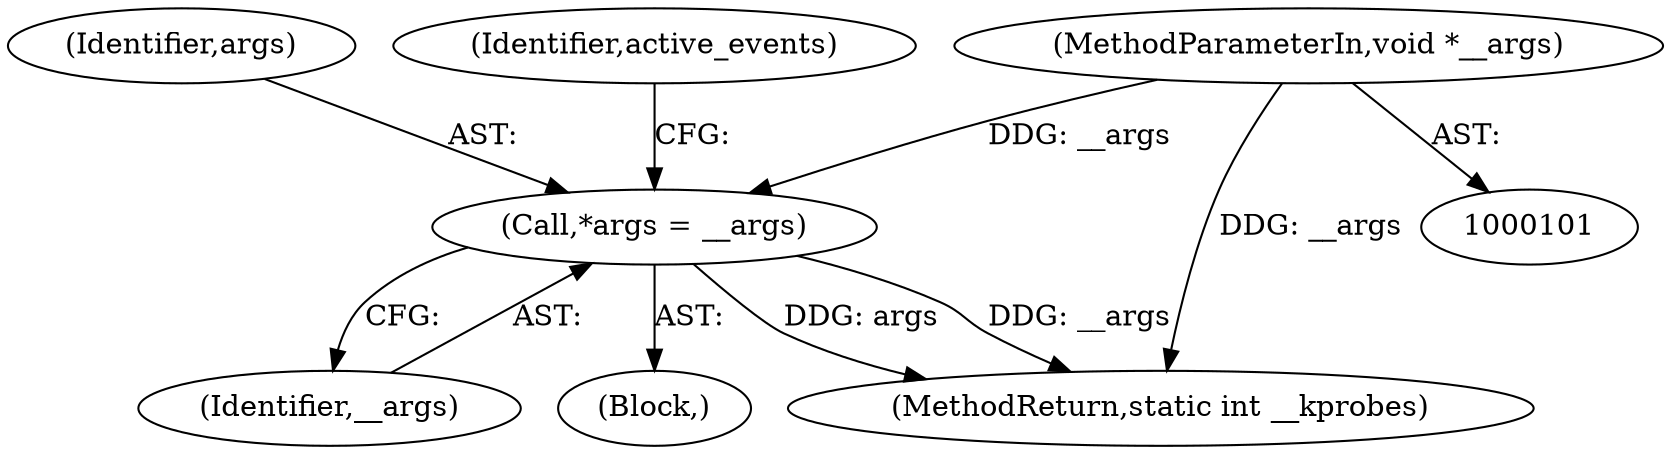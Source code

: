 digraph "0_linux_a8b0ca17b80e92faab46ee7179ba9e99ccb61233_31@pointer" {
"1000104" [label="(MethodParameterIn,void *__args)"];
"1000107" [label="(Call,*args = __args)"];
"1000109" [label="(Identifier,__args)"];
"1000108" [label="(Identifier,args)"];
"1000118" [label="(Identifier,active_events)"];
"1000105" [label="(Block,)"];
"1000221" [label="(MethodReturn,static int __kprobes)"];
"1000104" [label="(MethodParameterIn,void *__args)"];
"1000107" [label="(Call,*args = __args)"];
"1000104" -> "1000101"  [label="AST: "];
"1000104" -> "1000221"  [label="DDG: __args"];
"1000104" -> "1000107"  [label="DDG: __args"];
"1000107" -> "1000105"  [label="AST: "];
"1000107" -> "1000109"  [label="CFG: "];
"1000108" -> "1000107"  [label="AST: "];
"1000109" -> "1000107"  [label="AST: "];
"1000118" -> "1000107"  [label="CFG: "];
"1000107" -> "1000221"  [label="DDG: args"];
"1000107" -> "1000221"  [label="DDG: __args"];
}
